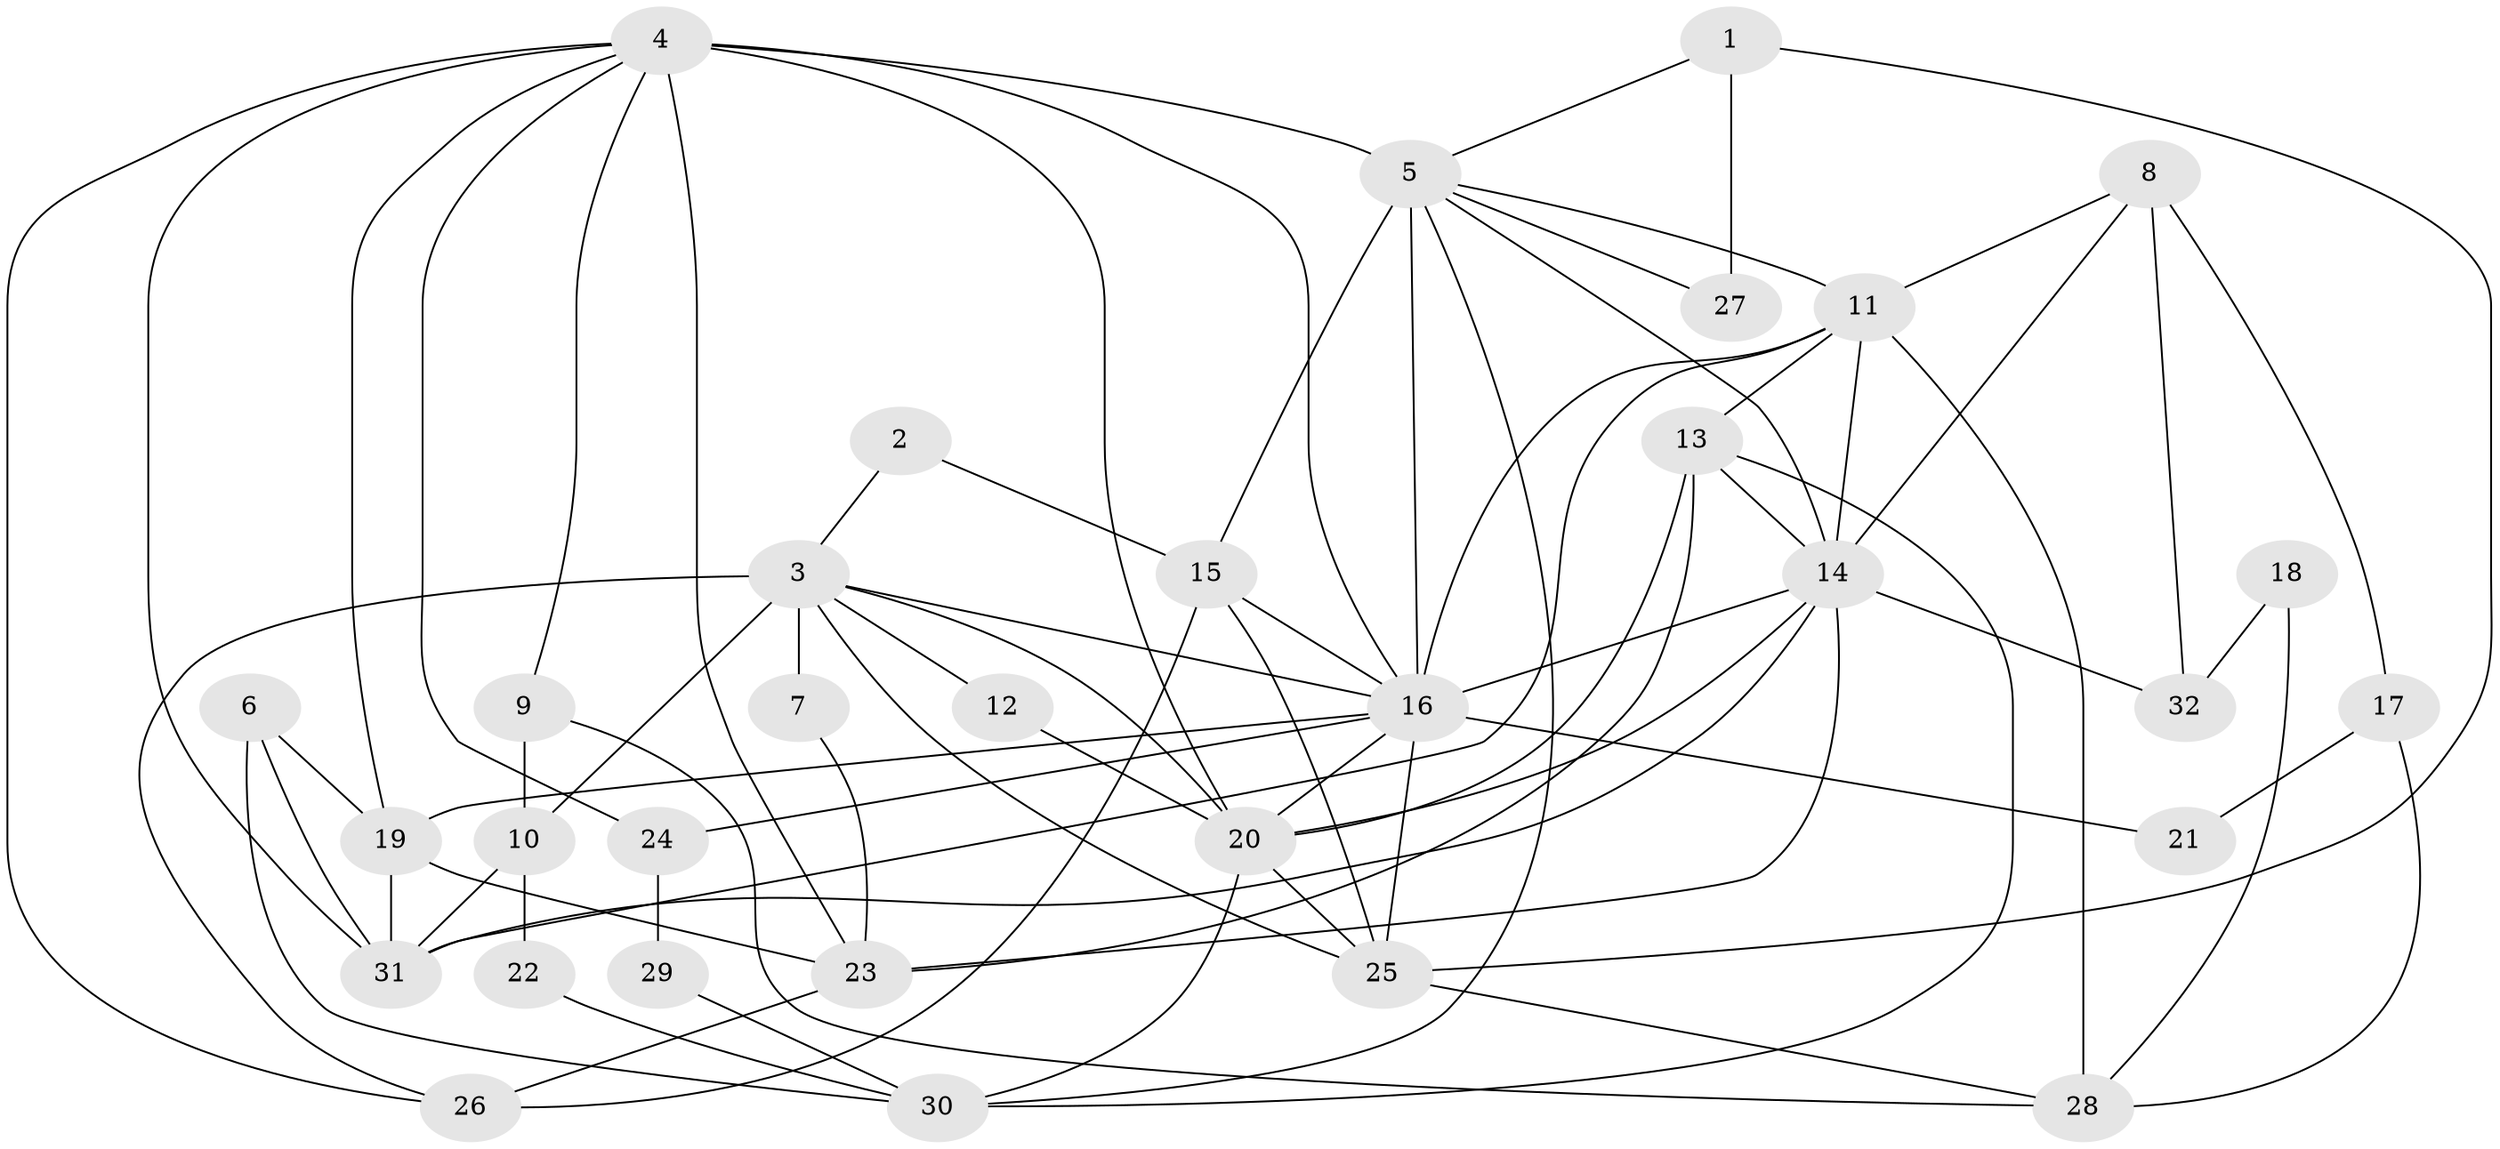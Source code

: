 // original degree distribution, {3: 0.19047619047619047, 2: 0.20634920634920634, 4: 0.2698412698412698, 5: 0.14285714285714285, 9: 0.015873015873015872, 6: 0.14285714285714285, 7: 0.031746031746031744}
// Generated by graph-tools (version 1.1) at 2025/35/03/09/25 02:35:55]
// undirected, 32 vertices, 75 edges
graph export_dot {
graph [start="1"]
  node [color=gray90,style=filled];
  1;
  2;
  3;
  4;
  5;
  6;
  7;
  8;
  9;
  10;
  11;
  12;
  13;
  14;
  15;
  16;
  17;
  18;
  19;
  20;
  21;
  22;
  23;
  24;
  25;
  26;
  27;
  28;
  29;
  30;
  31;
  32;
  1 -- 5 [weight=1.0];
  1 -- 25 [weight=1.0];
  1 -- 27 [weight=1.0];
  2 -- 3 [weight=1.0];
  2 -- 15 [weight=1.0];
  3 -- 7 [weight=6.0];
  3 -- 10 [weight=1.0];
  3 -- 12 [weight=1.0];
  3 -- 16 [weight=2.0];
  3 -- 20 [weight=2.0];
  3 -- 25 [weight=1.0];
  3 -- 26 [weight=1.0];
  4 -- 5 [weight=2.0];
  4 -- 9 [weight=1.0];
  4 -- 16 [weight=1.0];
  4 -- 19 [weight=1.0];
  4 -- 20 [weight=1.0];
  4 -- 23 [weight=1.0];
  4 -- 24 [weight=1.0];
  4 -- 26 [weight=1.0];
  4 -- 31 [weight=1.0];
  5 -- 11 [weight=1.0];
  5 -- 14 [weight=1.0];
  5 -- 15 [weight=1.0];
  5 -- 16 [weight=3.0];
  5 -- 27 [weight=1.0];
  5 -- 30 [weight=1.0];
  6 -- 19 [weight=2.0];
  6 -- 30 [weight=1.0];
  6 -- 31 [weight=1.0];
  7 -- 23 [weight=1.0];
  8 -- 11 [weight=1.0];
  8 -- 14 [weight=1.0];
  8 -- 17 [weight=1.0];
  8 -- 32 [weight=1.0];
  9 -- 10 [weight=1.0];
  9 -- 28 [weight=1.0];
  10 -- 22 [weight=1.0];
  10 -- 31 [weight=1.0];
  11 -- 13 [weight=1.0];
  11 -- 14 [weight=1.0];
  11 -- 16 [weight=1.0];
  11 -- 28 [weight=1.0];
  11 -- 31 [weight=1.0];
  12 -- 20 [weight=1.0];
  13 -- 14 [weight=1.0];
  13 -- 20 [weight=1.0];
  13 -- 23 [weight=1.0];
  13 -- 30 [weight=1.0];
  14 -- 16 [weight=3.0];
  14 -- 20 [weight=1.0];
  14 -- 23 [weight=1.0];
  14 -- 31 [weight=1.0];
  14 -- 32 [weight=1.0];
  15 -- 16 [weight=1.0];
  15 -- 25 [weight=1.0];
  15 -- 26 [weight=1.0];
  16 -- 19 [weight=1.0];
  16 -- 20 [weight=2.0];
  16 -- 21 [weight=1.0];
  16 -- 24 [weight=1.0];
  16 -- 25 [weight=1.0];
  17 -- 21 [weight=1.0];
  17 -- 28 [weight=1.0];
  18 -- 28 [weight=1.0];
  18 -- 32 [weight=1.0];
  19 -- 23 [weight=3.0];
  19 -- 31 [weight=2.0];
  20 -- 25 [weight=1.0];
  20 -- 30 [weight=1.0];
  22 -- 30 [weight=1.0];
  23 -- 26 [weight=1.0];
  24 -- 29 [weight=1.0];
  25 -- 28 [weight=1.0];
  29 -- 30 [weight=1.0];
}
